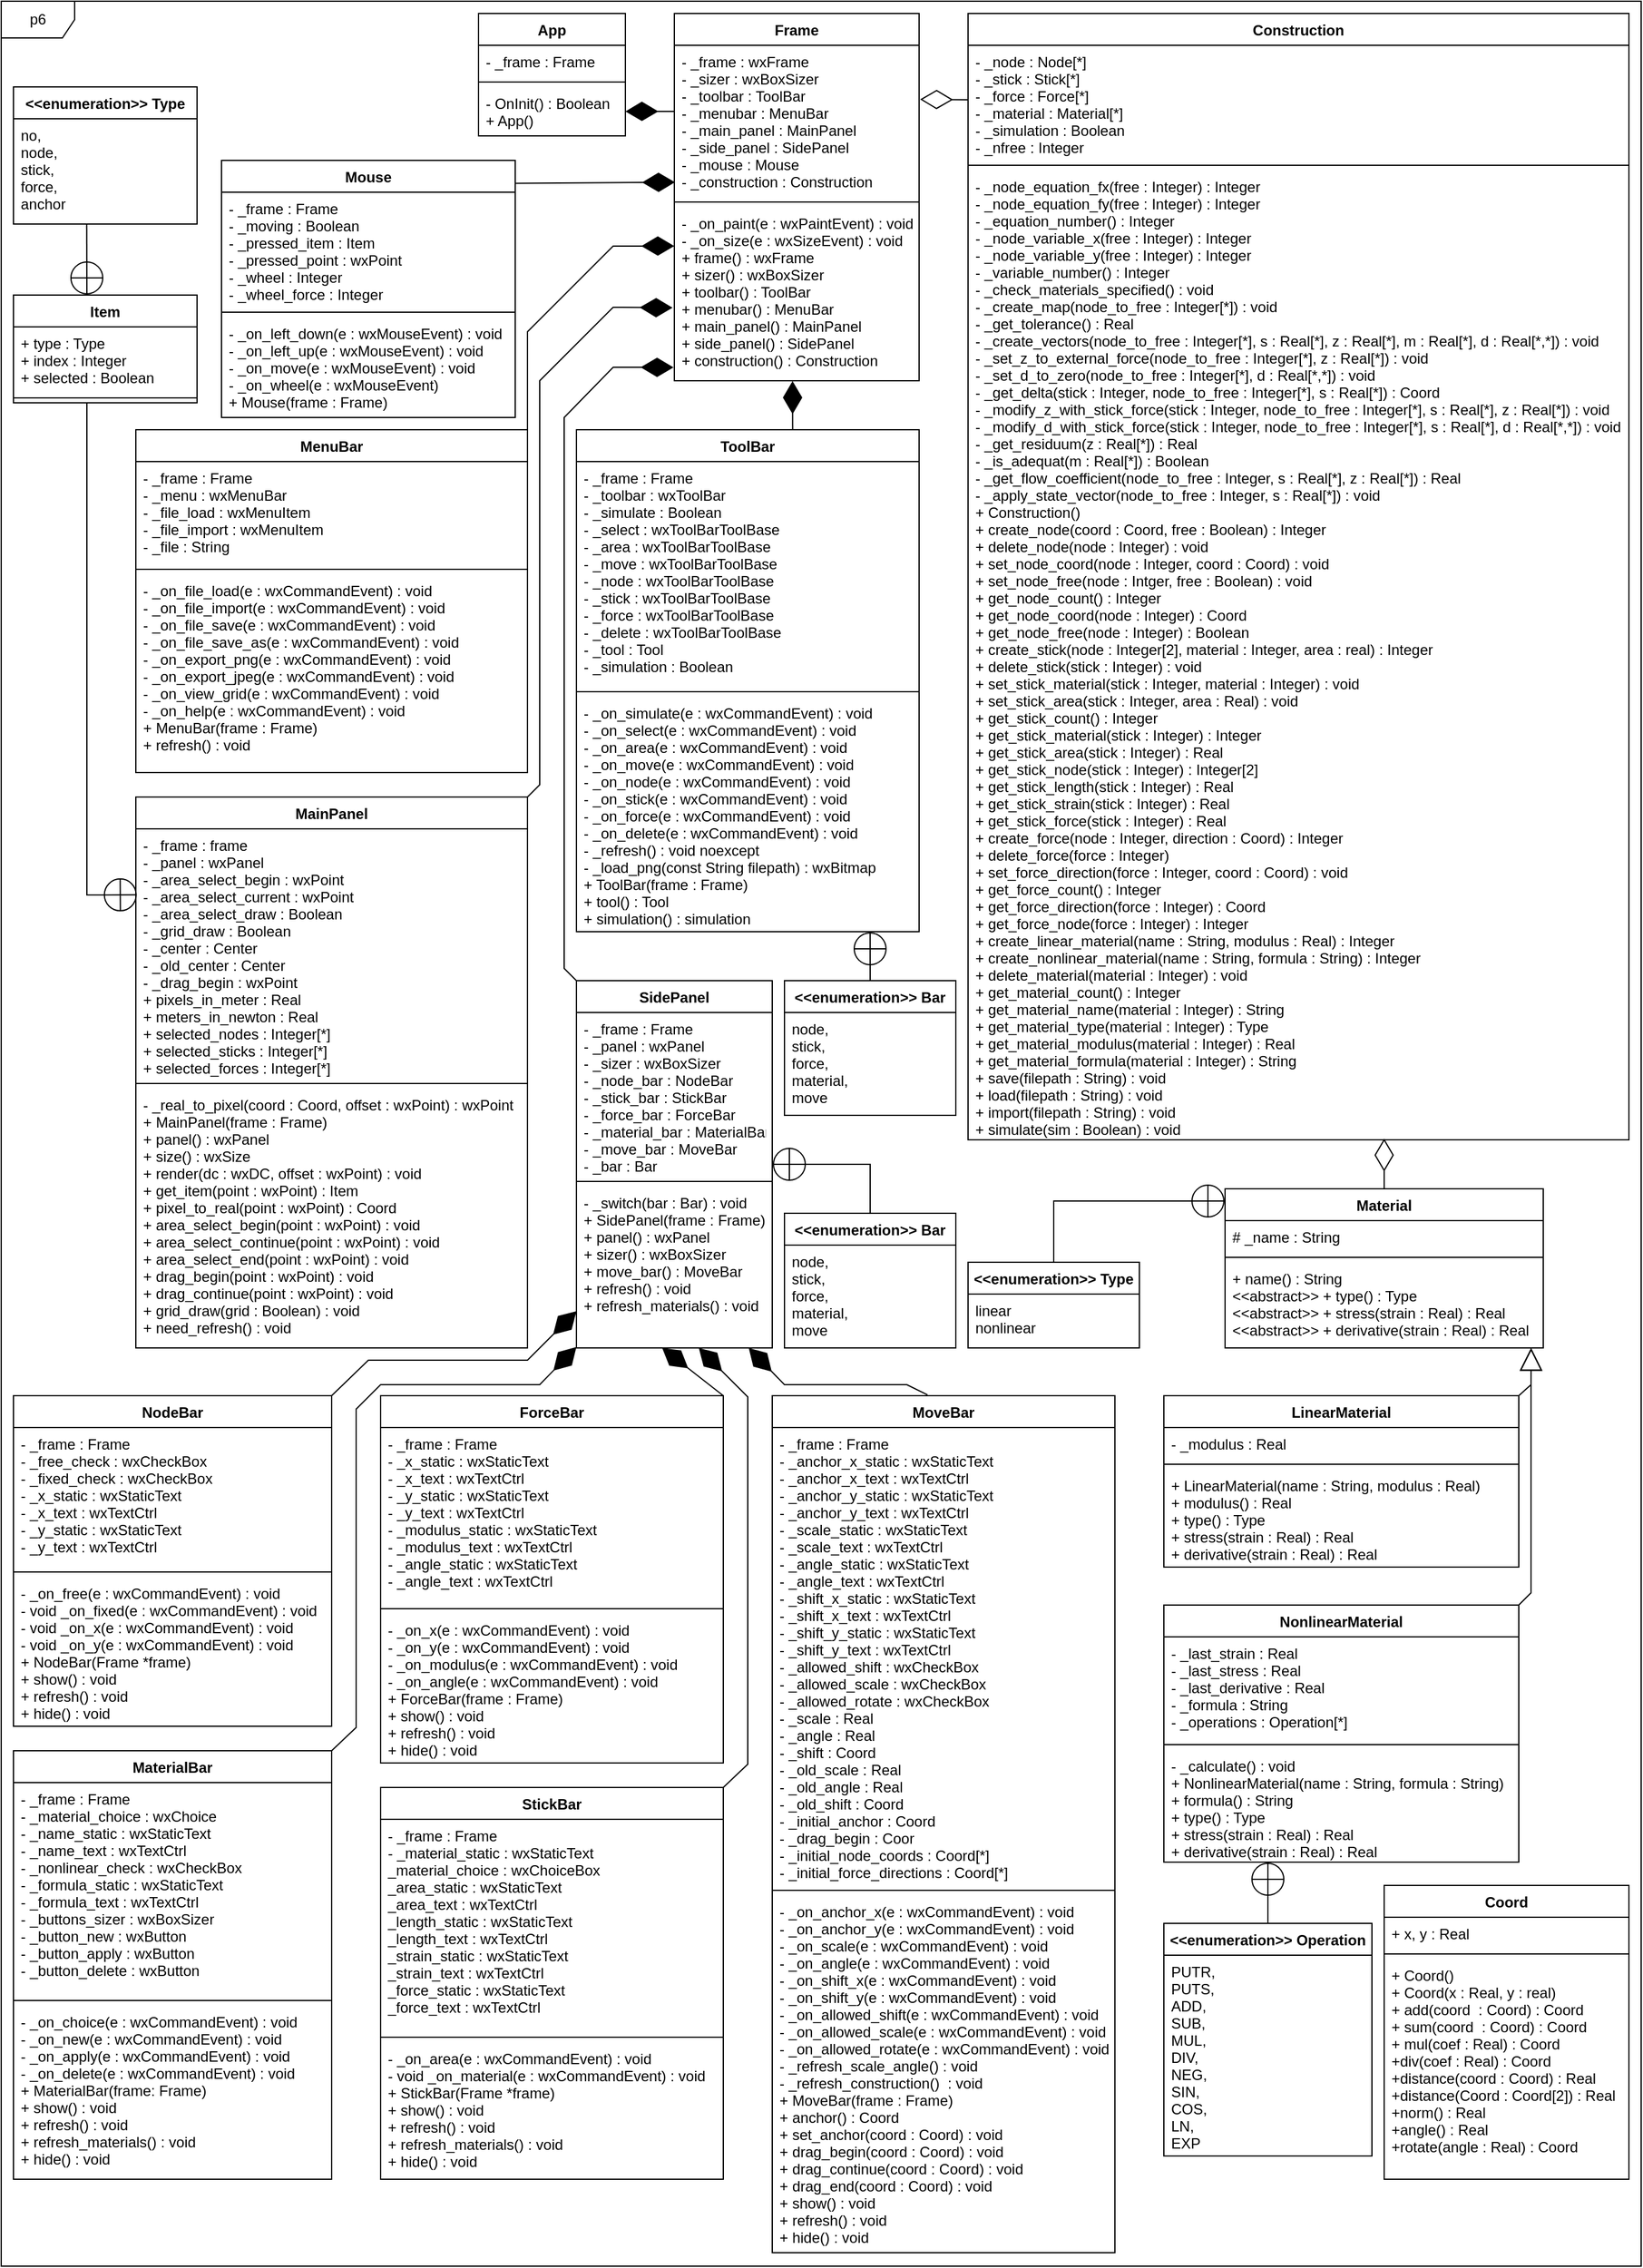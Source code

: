 <mxfile type="device" version="13.9.9"><diagram name="Page-1" id="kkQbPyVSng1jaqv2rmDC"><mxGraphModel grid="1" dx="1692" dy="527" gridSize="10" guides="1" tooltips="1" connect="1" arrows="1" fold="1" page="1" pageScale="1" pageWidth="827" pageHeight="1169" math="0" shadow="0"><root><mxCell id="0" /><mxCell id="1" parent="0" /><mxCell value="p6" id="5sgW-ync18dTySufQo0K-117" parent="1" vertex="1" style="shape=umlFrame;whiteSpace=wrap;html=1;"><mxGeometry x="-350" as="geometry" height="1850" width="1340" y="30" /></mxCell><mxCell value="Construction" id="5sgW-ync18dTySufQo0K-1" parent="1" vertex="1" style="swimlane;fontStyle=1;align=center;verticalAlign=top;childLayout=stackLayout;horizontal=1;startSize=26;horizontalStack=0;resizeParent=1;resizeParentMax=0;resizeLast=0;collapsible=1;marginBottom=0;"><mxGeometry x="440" as="geometry" height="920" width="540" y="40" /></mxCell><mxCell value="- _node : Node[*]&#xa;- _stick : Stick[*]&#xa;- _force : Force[*]&#xa;- _material : Material[*]&#xa;- _simulation : Boolean&#xa;- _nfree : Integer" id="5sgW-ync18dTySufQo0K-2" parent="5sgW-ync18dTySufQo0K-1" vertex="1" style="text;strokeColor=none;fillColor=none;align=left;verticalAlign=top;spacingLeft=4;spacingRight=4;overflow=hidden;rotatable=0;points=[[0,0.5],[1,0.5]];portConstraint=eastwest;"><mxGeometry as="geometry" height="94" width="540" y="26" /></mxCell><mxCell value="" id="5sgW-ync18dTySufQo0K-3" parent="5sgW-ync18dTySufQo0K-1" vertex="1" style="line;strokeWidth=1;fillColor=none;align=left;verticalAlign=middle;spacingTop=-1;spacingLeft=3;spacingRight=3;rotatable=0;labelPosition=right;points=[];portConstraint=eastwest;"><mxGeometry as="geometry" height="8" width="540" y="120" /></mxCell><mxCell value="- _node_equation_fx(free : Integer) : Integer&#xa;- _node_equation_fy(free : Integer) : Integer&#xa;- _equation_number() : Integer&#xa;- _node_variable_x(free : Integer) : Integer&#xa;- _node_variable_y(free : Integer) : Integer&#xa;- _variable_number() : Integer&#xa;- _check_materials_specified() : void&#xa;- _create_map(node_to_free : Integer[*]) : void&#xa;- _get_tolerance() : Real&#xa;- _create_vectors(node_to_free : Integer[*], s : Real[*], z : Real[*], m : Real[*], d : Real[*,*]) : void&#xa;- _set_z_to_external_force(node_to_free : Integer[*], z : Real[*]) : void&#xa;- _set_d_to_zero(node_to_free : Integer[*], d : Real[*,*]) : void&#xa;- _get_delta(stick : Integer, node_to_free : Integer[*], s : Real[*]) : Coord&#xa;- _modify_z_with_stick_force(stick : Integer, node_to_free : Integer[*], s : Real[*], z : Real[*]) : void&#xa;- _modify_d_with_stick_force(stick : Integer, node_to_free : Integer[*], s : Real[*], d : Real[*,*]) : void&#xa;- _get_residuum(z : Real[*]) : Real&#xa;- _is_adequat(m : Real[*]) : Boolean&#xa;- _get_flow_coefficient(node_to_free : Integer, s : Real[*], z : Real[*]) : Real&#xa;- _apply_state_vector(node_to_free : Integer, s : Real[*]) : void&#xa;+ Construction()&#xa;+ create_node(coord : Coord, free : Boolean) : Integer&#xa;+ delete_node(node : Integer) : void&#xa;+ set_node_coord(node : Integer, coord : Coord) : void&#xa;+ set_node_free(node : Intger, free : Boolean) : void&#xa;+ get_node_count() : Integer&#xa;+ get_node_coord(node : Integer) : Coord&#xa;+ get_node_free(node : Integer) : Boolean&#xa;+ create_stick(node : Integer[2], material : Integer, area : real) : Integer&#xa;+ delete_stick(stick : Integer) : void&#xa;+ set_stick_material(stick : Integer, material : Integer) : void&#xa;+ set_stick_area(stick : Integer, area : Real) : void&#xa;+ get_stick_count() : Integer&#xa;+ get_stick_material(stick : Integer) : Integer&#xa;+ get_stick_area(stick : Integer) : Real&#xa;+ get_stick_node(stick : Integer) : Integer[2]&#xa;+ get_stick_length(stick : Integer) : Real&#xa;+ get_stick_strain(stick : Integer) : Real&#xa;+ get_stick_force(stick : Integer) : Real&#xa;+ create_force(node : Integer, direction : Coord) : Integer&#xa;+ delete_force(force : Integer)&#xa;+ set_force_direction(force : Integer, coord : Coord) : void&#xa;+ get_force_count() : Integer&#xa;+ get_force_direction(force : Integer) : Coord&#xa;+ get_force_node(force : Integer) : Integer&#xa;+ create_linear_material(name : String, modulus : Real) : Integer&#xa;+ create_nonlinear_material(name : String, formula : String) : Integer&#xa;+ delete_material(material : Integer) : void&#xa;+ get_material_count() : Integer&#xa;+ get_material_name(material : Integer) : String&#xa;+ get_material_type(material : Integer) : Type&#xa;+ get_material_modulus(material : Integer) : Real&#xa;+ get_material_formula(material : Integer) : String&#xa;+ save(filepath : String) : void&#xa;+ load(filepath : String) : void&#xa;+ import(filepath : String) : void&#xa;+ simulate(sim : Boolean) : void" id="5sgW-ync18dTySufQo0K-4" parent="5sgW-ync18dTySufQo0K-1" vertex="1" style="text;strokeColor=none;fillColor=none;align=left;verticalAlign=top;spacingLeft=4;spacingRight=4;overflow=hidden;rotatable=0;points=[[0,0.5],[1,0.5]];portConstraint=eastwest;"><mxGeometry as="geometry" height="792" width="540" y="128" /></mxCell><mxCell value="Coord" id="5sgW-ync18dTySufQo0K-5" parent="1" vertex="1" style="swimlane;fontStyle=1;align=center;verticalAlign=top;childLayout=stackLayout;horizontal=1;startSize=26;horizontalStack=0;resizeParent=1;resizeParentMax=0;resizeLast=0;collapsible=1;marginBottom=0;"><mxGeometry x="780" as="geometry" height="240" width="200" y="1569" /></mxCell><mxCell value="+ x, y : Real" id="5sgW-ync18dTySufQo0K-6" parent="5sgW-ync18dTySufQo0K-5" vertex="1" style="text;strokeColor=none;fillColor=none;align=left;verticalAlign=top;spacingLeft=4;spacingRight=4;overflow=hidden;rotatable=0;points=[[0,0.5],[1,0.5]];portConstraint=eastwest;"><mxGeometry as="geometry" height="26" width="200" y="26" /></mxCell><mxCell value="" id="5sgW-ync18dTySufQo0K-7" parent="5sgW-ync18dTySufQo0K-5" vertex="1" style="line;strokeWidth=1;fillColor=none;align=left;verticalAlign=middle;spacingTop=-1;spacingLeft=3;spacingRight=3;rotatable=0;labelPosition=right;points=[];portConstraint=eastwest;"><mxGeometry as="geometry" height="8" width="200" y="52" /></mxCell><mxCell value="+ Coord()&#xa;+ Coord(x : Real, y : real)&#xa;+ add(coord  : Coord) : Coord&#xa;+ sum(coord  : Coord) : Coord&#xa;+ mul(coef : Real) : Coord&#xa;+div(coef : Real) : Coord&#xa;+distance(coord : Coord) : Real&#xa;+distance(Coord : Coord[2]) : Real&#xa;+norm() : Real&#xa;+angle() : Real&#xa;+rotate(angle : Real) : Coord" id="5sgW-ync18dTySufQo0K-8" parent="5sgW-ync18dTySufQo0K-5" vertex="1" style="text;strokeColor=none;fillColor=none;align=left;verticalAlign=top;spacingLeft=4;spacingRight=4;overflow=hidden;rotatable=0;points=[[0,0.5],[1,0.5]];portConstraint=eastwest;"><mxGeometry as="geometry" height="180" width="200" y="60" /></mxCell><mxCell value="App" id="5sgW-ync18dTySufQo0K-9" parent="1" vertex="1" style="swimlane;fontStyle=1;align=center;verticalAlign=top;childLayout=stackLayout;horizontal=1;startSize=26;horizontalStack=0;resizeParent=1;resizeParentMax=0;resizeLast=0;collapsible=1;marginBottom=0;"><mxGeometry x="40" as="geometry" height="100" width="120" y="40" /></mxCell><mxCell value="- _frame : Frame" id="5sgW-ync18dTySufQo0K-10" parent="5sgW-ync18dTySufQo0K-9" vertex="1" style="text;strokeColor=none;fillColor=none;align=left;verticalAlign=top;spacingLeft=4;spacingRight=4;overflow=hidden;rotatable=0;points=[[0,0.5],[1,0.5]];portConstraint=eastwest;"><mxGeometry as="geometry" height="26" width="120" y="26" /></mxCell><mxCell value="" id="5sgW-ync18dTySufQo0K-11" parent="5sgW-ync18dTySufQo0K-9" vertex="1" style="line;strokeWidth=1;fillColor=none;align=left;verticalAlign=middle;spacingTop=-1;spacingLeft=3;spacingRight=3;rotatable=0;labelPosition=right;points=[];portConstraint=eastwest;"><mxGeometry as="geometry" height="8" width="120" y="52" /></mxCell><mxCell value="- OnInit() : Boolean&#xa;+ App()" id="5sgW-ync18dTySufQo0K-12" parent="5sgW-ync18dTySufQo0K-9" vertex="1" style="text;strokeColor=none;fillColor=none;align=left;verticalAlign=top;spacingLeft=4;spacingRight=4;overflow=hidden;rotatable=0;points=[[0,0.5],[1,0.5]];portConstraint=eastwest;"><mxGeometry as="geometry" height="40" width="120" y="60" /></mxCell><mxCell value="ForceBar" id="5sgW-ync18dTySufQo0K-13" parent="1" vertex="1" style="swimlane;fontStyle=1;align=center;verticalAlign=top;childLayout=stackLayout;horizontal=1;startSize=26;horizontalStack=0;resizeParent=1;resizeParentMax=0;resizeLast=0;collapsible=1;marginBottom=0;"><mxGeometry x="-40" as="geometry" height="300" width="280" y="1169" /></mxCell><mxCell value="- _frame : Frame&#xa;- _x_static : wxStaticText&#xa;- _x_text : wxTextCtrl&#xa;- _y_static : wxStaticText&#xa;- _y_text : wxTextCtrl&#xa;- _modulus_static : wxStaticText&#xa;- _modulus_text : wxTextCtrl&#xa;- _angle_static : wxStaticText&#xa;- _angle_text : wxTextCtrl&#xa;" id="5sgW-ync18dTySufQo0K-14" parent="5sgW-ync18dTySufQo0K-13" vertex="1" style="text;strokeColor=none;fillColor=none;align=left;verticalAlign=top;spacingLeft=4;spacingRight=4;overflow=hidden;rotatable=0;points=[[0,0.5],[1,0.5]];portConstraint=eastwest;"><mxGeometry as="geometry" height="144" width="280" y="26" /></mxCell><mxCell value="" id="5sgW-ync18dTySufQo0K-15" parent="5sgW-ync18dTySufQo0K-13" vertex="1" style="line;strokeWidth=1;fillColor=none;align=left;verticalAlign=middle;spacingTop=-1;spacingLeft=3;spacingRight=3;rotatable=0;labelPosition=right;points=[];portConstraint=eastwest;"><mxGeometry as="geometry" height="8" width="280" y="170" /></mxCell><mxCell value="- _on_x(e : wxCommandEvent) : void&#xa;- _on_y(e : wxCommandEvent) : void&#xa;- _on_modulus(e : wxCommandEvent) : void&#xa;- _on_angle(e : wxCommandEvent) : void&#xa;+ ForceBar(frame : Frame)&#xa;+ show() : void&#xa;+ refresh() : void&#xa;+ hide() : void" id="5sgW-ync18dTySufQo0K-16" parent="5sgW-ync18dTySufQo0K-13" vertex="1" style="text;strokeColor=none;fillColor=none;align=left;verticalAlign=top;spacingLeft=4;spacingRight=4;overflow=hidden;rotatable=0;points=[[0,0.5],[1,0.5]];portConstraint=eastwest;"><mxGeometry as="geometry" height="122" width="280" y="178" /></mxCell><mxCell value="Frame" id="5sgW-ync18dTySufQo0K-17" parent="1" vertex="1" style="swimlane;fontStyle=1;align=center;verticalAlign=top;childLayout=stackLayout;horizontal=1;startSize=26;horizontalStack=0;resizeParent=1;resizeParentMax=0;resizeLast=0;collapsible=1;marginBottom=0;"><mxGeometry x="200" as="geometry" height="300" width="200" y="40" /></mxCell><mxCell value="- _frame : wxFrame&#xa;- _sizer : wxBoxSizer&#xa;- _toolbar : ToolBar&#xa;- _menubar : MenuBar&#xa;- _main_panel : MainPanel&#xa;- _side_panel : SidePanel&#xa;- _mouse : Mouse&#xa;- _construction : Construction" id="5sgW-ync18dTySufQo0K-18" parent="5sgW-ync18dTySufQo0K-17" vertex="1" style="text;strokeColor=none;fillColor=none;align=left;verticalAlign=top;spacingLeft=4;spacingRight=4;overflow=hidden;rotatable=0;points=[[0,0.5],[1,0.5]];portConstraint=eastwest;"><mxGeometry as="geometry" height="124" width="200" y="26" /></mxCell><mxCell value="" id="5sgW-ync18dTySufQo0K-19" parent="5sgW-ync18dTySufQo0K-17" vertex="1" style="line;strokeWidth=1;fillColor=none;align=left;verticalAlign=middle;spacingTop=-1;spacingLeft=3;spacingRight=3;rotatable=0;labelPosition=right;points=[];portConstraint=eastwest;"><mxGeometry as="geometry" height="8" width="200" y="150" /></mxCell><mxCell value="- _on_paint(e : wxPaintEvent) : void&#xa;- _on_size(e : wxSizeEvent) : void&#xa;+ frame() : wxFrame&#xa;+ sizer() : wxBoxSizer&#xa;+ toolbar() : ToolBar&#xa;+ menubar() : MenuBar&#xa;+ main_panel() : MainPanel&#xa;+ side_panel() : SidePanel&#xa;+ construction() : Construction" id="5sgW-ync18dTySufQo0K-20" parent="5sgW-ync18dTySufQo0K-17" vertex="1" style="text;strokeColor=none;fillColor=none;align=left;verticalAlign=top;spacingLeft=4;spacingRight=4;overflow=hidden;rotatable=0;points=[[0,0.5],[1,0.5]];portConstraint=eastwest;"><mxGeometry as="geometry" height="142" width="200" y="158" /></mxCell><mxCell value="LinearMaterial" id="5sgW-ync18dTySufQo0K-21" parent="1" vertex="1" style="swimlane;fontStyle=1;align=center;verticalAlign=top;childLayout=stackLayout;horizontal=1;startSize=26;horizontalStack=0;resizeParent=1;resizeParentMax=0;resizeLast=0;collapsible=1;marginBottom=0;"><mxGeometry x="600" as="geometry" height="140" width="290" y="1169" /></mxCell><mxCell value="- _modulus : Real" id="5sgW-ync18dTySufQo0K-22" parent="5sgW-ync18dTySufQo0K-21" vertex="1" style="text;strokeColor=none;fillColor=none;align=left;verticalAlign=top;spacingLeft=4;spacingRight=4;overflow=hidden;rotatable=0;points=[[0,0.5],[1,0.5]];portConstraint=eastwest;"><mxGeometry as="geometry" height="26" width="290" y="26" /></mxCell><mxCell value="" id="5sgW-ync18dTySufQo0K-23" parent="5sgW-ync18dTySufQo0K-21" vertex="1" style="line;strokeWidth=1;fillColor=none;align=left;verticalAlign=middle;spacingTop=-1;spacingLeft=3;spacingRight=3;rotatable=0;labelPosition=right;points=[];portConstraint=eastwest;"><mxGeometry as="geometry" height="8" width="290" y="52" /></mxCell><mxCell value="+ LinearMaterial(name : String, modulus : Real)&#xa;+ modulus() : Real&#xa;+ type() : Type&#xa;+ stress(strain : Real) : Real&#xa;+ derivative(strain : Real) : Real" id="5sgW-ync18dTySufQo0K-24" parent="5sgW-ync18dTySufQo0K-21" vertex="1" style="text;strokeColor=none;fillColor=none;align=left;verticalAlign=top;spacingLeft=4;spacingRight=4;overflow=hidden;rotatable=0;points=[[0,0.5],[1,0.5]];portConstraint=eastwest;"><mxGeometry as="geometry" height="80" width="290" y="60" /></mxCell><mxCell value="MainPanel" id="5sgW-ync18dTySufQo0K-25" parent="1" vertex="1" style="swimlane;fontStyle=1;align=center;verticalAlign=top;childLayout=stackLayout;horizontal=1;startSize=26;horizontalStack=0;resizeParent=1;resizeParentMax=0;resizeLast=0;collapsible=1;marginBottom=0;"><mxGeometry x="-240" as="geometry" height="450" width="320" y="680" /></mxCell><mxCell value="- _frame : frame&#xa;- _panel : wxPanel&#xa;- _area_select_begin : wxPoint&#xa;- _area_select_current : wxPoint&#xa;- _area_select_draw : Boolean&#xa;- _grid_draw : Boolean&#xa;- _center : Center&#xa;- _old_center : Center&#xa;- _drag_begin : wxPoint&#xa;+ pixels_in_meter : Real&#xa;+ meters_in_newton : Real&#xa;+ selected_nodes : Integer[*]&#xa;+ selected_sticks : Integer[*]&#xa;+ selected_forces : Integer[*]" id="5sgW-ync18dTySufQo0K-26" parent="5sgW-ync18dTySufQo0K-25" vertex="1" style="text;strokeColor=none;fillColor=none;align=left;verticalAlign=top;spacingLeft=4;spacingRight=4;overflow=hidden;rotatable=0;points=[[0,0.5],[1,0.5]];portConstraint=eastwest;"><mxGeometry as="geometry" height="204" width="320" y="26" /></mxCell><mxCell value="" id="5sgW-ync18dTySufQo0K-27" parent="5sgW-ync18dTySufQo0K-25" vertex="1" style="line;strokeWidth=1;fillColor=none;align=left;verticalAlign=middle;spacingTop=-1;spacingLeft=3;spacingRight=3;rotatable=0;labelPosition=right;points=[];portConstraint=eastwest;"><mxGeometry as="geometry" height="8" width="320" y="230" /></mxCell><mxCell value="- _real_to_pixel(coord : Coord, offset : wxPoint) : wxPoint&#xa;+ MainPanel(frame : Frame)&#xa;+ panel() : wxPanel&#xa;+ size() : wxSize&#xa;+ render(dc : wxDC, offset : wxPoint) : void&#xa;+ get_item(point : wxPoint) : Item&#xa;+ pixel_to_real(point : wxPoint) : Coord&#xa;+ area_select_begin(point : wxPoint) : void&#xa;+ area_select_continue(point : wxPoint) : void&#xa;+ area_select_end(point : wxPoint) : void&#xa;+ drag_begin(point : wxPoint) : void&#xa;+ drag_continue(point : wxPoint) : void&#xa;+ grid_draw(grid : Boolean) : void&#xa;+ need_refresh() : void&#xa;" id="5sgW-ync18dTySufQo0K-28" parent="5sgW-ync18dTySufQo0K-25" vertex="1" style="text;strokeColor=none;fillColor=none;align=left;verticalAlign=top;spacingLeft=4;spacingRight=4;overflow=hidden;rotatable=0;points=[[0,0.5],[1,0.5]];portConstraint=eastwest;"><mxGeometry as="geometry" height="212" width="320" y="238" /></mxCell><mxCell value="Material" id="5sgW-ync18dTySufQo0K-29" parent="1" vertex="1" style="swimlane;fontStyle=1;align=center;verticalAlign=top;childLayout=stackLayout;horizontal=1;startSize=26;horizontalStack=0;resizeParent=1;resizeParentMax=0;resizeLast=0;collapsible=1;marginBottom=0;"><mxGeometry x="650" as="geometry" height="130" width="260" y="1000"><mxRectangle x="590" as="alternateBounds" height="26" width="80" y="1000" /></mxGeometry></mxCell><mxCell value="# _name : String" id="5sgW-ync18dTySufQo0K-30" parent="5sgW-ync18dTySufQo0K-29" vertex="1" style="text;strokeColor=none;fillColor=none;align=left;verticalAlign=top;spacingLeft=4;spacingRight=4;overflow=hidden;rotatable=0;points=[[0,0.5],[1,0.5]];portConstraint=eastwest;"><mxGeometry as="geometry" height="26" width="260" y="26" /></mxCell><mxCell value="" id="5sgW-ync18dTySufQo0K-31" parent="5sgW-ync18dTySufQo0K-29" vertex="1" style="line;strokeWidth=1;fillColor=none;align=left;verticalAlign=middle;spacingTop=-1;spacingLeft=3;spacingRight=3;rotatable=0;labelPosition=right;points=[];portConstraint=eastwest;"><mxGeometry as="geometry" height="8" width="260" y="52" /></mxCell><mxCell value="+ name() : String&#xa;&lt;&lt;abstract&gt;&gt; + type() : Type&#xa;&lt;&lt;abstract&gt;&gt; + stress(strain : Real) : Real&#xa;&lt;&lt;abstract&gt;&gt; + derivative(strain : Real) : Real" id="5sgW-ync18dTySufQo0K-32" parent="5sgW-ync18dTySufQo0K-29" vertex="1" style="text;strokeColor=none;fillColor=none;align=left;verticalAlign=top;spacingLeft=4;spacingRight=4;overflow=hidden;rotatable=0;points=[[0,0.5],[1,0.5]];portConstraint=eastwest;"><mxGeometry as="geometry" height="70" width="260" y="60" /></mxCell><mxCell value="MaterialBar" id="5sgW-ync18dTySufQo0K-33" parent="1" vertex="1" style="swimlane;fontStyle=1;align=center;verticalAlign=top;childLayout=stackLayout;horizontal=1;startSize=26;horizontalStack=0;resizeParent=1;resizeParentMax=0;resizeLast=0;collapsible=1;marginBottom=0;"><mxGeometry x="-340" as="geometry" height="350" width="260" y="1459" /></mxCell><mxCell value="- _frame : Frame&#xa;- _material_choice : wxChoice&#xa;- _name_static : wxStaticText&#xa;- _name_text : wxTextCtrl&#xa;- _nonlinear_check : wxCheckBox&#xa;- _formula_static : wxStaticText&#xa;- _formula_text : wxTextCtrl&#xa;- _buttons_sizer : wxBoxSizer&#xa;- _button_new : wxButton&#xa;- _button_apply : wxButton&#xa;- _button_delete : wxButton" id="5sgW-ync18dTySufQo0K-34" parent="5sgW-ync18dTySufQo0K-33" vertex="1" style="text;strokeColor=none;fillColor=none;align=left;verticalAlign=top;spacingLeft=4;spacingRight=4;overflow=hidden;rotatable=0;points=[[0,0.5],[1,0.5]];portConstraint=eastwest;"><mxGeometry as="geometry" height="174" width="260" y="26" /></mxCell><mxCell value="" id="5sgW-ync18dTySufQo0K-35" parent="5sgW-ync18dTySufQo0K-33" vertex="1" style="line;strokeWidth=1;fillColor=none;align=left;verticalAlign=middle;spacingTop=-1;spacingLeft=3;spacingRight=3;rotatable=0;labelPosition=right;points=[];portConstraint=eastwest;"><mxGeometry as="geometry" height="8" width="260" y="200" /></mxCell><mxCell value="- _on_choice(e : wxCommandEvent) : void&#xa;- _on_new(e : wxCommandEvent) : void&#xa;- _on_apply(e : wxCommandEvent) : void&#xa;- _on_delete(e : wxCommandEvent) : void&#xa;+ MaterialBar(frame: Frame)&#xa;+ show() : void&#xa;+ refresh() : void&#xa;+ refresh_materials() : void&#xa;+ hide() : void" id="5sgW-ync18dTySufQo0K-36" parent="5sgW-ync18dTySufQo0K-33" vertex="1" style="text;strokeColor=none;fillColor=none;align=left;verticalAlign=top;spacingLeft=4;spacingRight=4;overflow=hidden;rotatable=0;points=[[0,0.5],[1,0.5]];portConstraint=eastwest;"><mxGeometry as="geometry" height="142" width="260" y="208" /></mxCell><mxCell value="MenuBar" id="5sgW-ync18dTySufQo0K-37" parent="1" vertex="1" style="swimlane;fontStyle=1;align=center;verticalAlign=top;childLayout=stackLayout;horizontal=1;startSize=26;horizontalStack=0;resizeParent=1;resizeParentMax=0;resizeLast=0;collapsible=1;marginBottom=0;"><mxGeometry x="-240" as="geometry" height="280" width="320" y="380" /></mxCell><mxCell value="- _frame : Frame&#xa;- _menu : wxMenuBar&#xa;- _file_load : wxMenuItem&#xa;- _file_import : wxMenuItem&#xa;- _file : String  " id="5sgW-ync18dTySufQo0K-38" parent="5sgW-ync18dTySufQo0K-37" vertex="1" style="text;strokeColor=none;fillColor=none;align=left;verticalAlign=top;spacingLeft=4;spacingRight=4;overflow=hidden;rotatable=0;points=[[0,0.5],[1,0.5]];portConstraint=eastwest;"><mxGeometry as="geometry" height="84" width="320" y="26" /></mxCell><mxCell value="" id="5sgW-ync18dTySufQo0K-39" parent="5sgW-ync18dTySufQo0K-37" vertex="1" style="line;strokeWidth=1;fillColor=none;align=left;verticalAlign=middle;spacingTop=-1;spacingLeft=3;spacingRight=3;rotatable=0;labelPosition=right;points=[];portConstraint=eastwest;"><mxGeometry as="geometry" height="8" width="320" y="110" /></mxCell><mxCell value="- _on_file_load(e : wxCommandEvent) : void&#xa;- _on_file_import(e : wxCommandEvent) : void&#xa;- _on_file_save(e : wxCommandEvent) : void&#xa;- _on_file_save_as(e : wxCommandEvent) : void&#xa;- _on_export_png(e : wxCommandEvent) : void&#xa;- _on_export_jpeg(e : wxCommandEvent) : void&#xa;- _on_view_grid(e : wxCommandEvent) : void&#xa;- _on_help(e : wxCommandEvent) : void&#xa;+ MenuBar(frame : Frame)&#xa;+ refresh() : void" id="5sgW-ync18dTySufQo0K-40" parent="5sgW-ync18dTySufQo0K-37" vertex="1" style="text;strokeColor=none;fillColor=none;align=left;verticalAlign=top;spacingLeft=4;spacingRight=4;overflow=hidden;rotatable=0;points=[[0,0.5],[1,0.5]];portConstraint=eastwest;"><mxGeometry as="geometry" height="162" width="320" y="118" /></mxCell><mxCell value="Mouse" id="5sgW-ync18dTySufQo0K-41" parent="1" vertex="1" style="swimlane;fontStyle=1;align=center;verticalAlign=top;childLayout=stackLayout;horizontal=1;startSize=26;horizontalStack=0;resizeParent=1;resizeParentMax=0;resizeLast=0;collapsible=1;marginBottom=0;"><mxGeometry x="-170" as="geometry" height="210" width="240" y="160" /></mxCell><mxCell value="- _frame : Frame&#xa;- _moving : Boolean&#xa;- _pressed_item : Item&#xa;- _pressed_point : wxPoint&#xa;- _wheel : Integer&#xa;- _wheel_force : Integer" id="5sgW-ync18dTySufQo0K-42" parent="5sgW-ync18dTySufQo0K-41" vertex="1" style="text;strokeColor=none;fillColor=none;align=left;verticalAlign=top;spacingLeft=4;spacingRight=4;overflow=hidden;rotatable=0;points=[[0,0.5],[1,0.5]];portConstraint=eastwest;"><mxGeometry as="geometry" height="94" width="240" y="26" /></mxCell><mxCell value="" id="5sgW-ync18dTySufQo0K-43" parent="5sgW-ync18dTySufQo0K-41" vertex="1" style="line;strokeWidth=1;fillColor=none;align=left;verticalAlign=middle;spacingTop=-1;spacingLeft=3;spacingRight=3;rotatable=0;labelPosition=right;points=[];portConstraint=eastwest;"><mxGeometry as="geometry" height="8" width="240" y="120" /></mxCell><mxCell value="- _on_left_down(e : wxMouseEvent) : void&#xa;- _on_left_up(e : wxMouseEvent) : void&#xa;- _on_move(e : wxMouseEvent) : void&#xa;- _on_wheel(e : wxMouseEvent)&#xa;+ Mouse(frame : Frame)" id="5sgW-ync18dTySufQo0K-44" parent="5sgW-ync18dTySufQo0K-41" vertex="1" style="text;strokeColor=none;fillColor=none;align=left;verticalAlign=top;spacingLeft=4;spacingRight=4;overflow=hidden;rotatable=0;points=[[0,0.5],[1,0.5]];portConstraint=eastwest;"><mxGeometry as="geometry" height="82" width="240" y="128" /></mxCell><mxCell value="MoveBar" id="5sgW-ync18dTySufQo0K-45" parent="1" vertex="1" style="swimlane;fontStyle=1;align=center;verticalAlign=top;childLayout=stackLayout;horizontal=1;startSize=26;horizontalStack=0;resizeParent=1;resizeParentMax=0;resizeLast=0;collapsible=1;marginBottom=0;"><mxGeometry x="280" as="geometry" height="700" width="280" y="1169" /></mxCell><mxCell value="- _frame : Frame&#xa;- _anchor_x_static : wxStaticText&#xa;- _anchor_x_text : wxTextCtrl&#xa;- _anchor_y_static : wxStaticText&#xa;- _anchor_y_text : wxTextCtrl&#xa;- _scale_static : wxStaticText&#xa;- _scale_text : wxTextCtrl&#xa;- _angle_static : wxStaticText&#xa;- _angle_text : wxTextCtrl&#xa;- _shift_x_static : wxStaticText&#xa;- _shift_x_text : wxTextCtrl&#xa;- _shift_y_static : wxStaticText&#xa;- _shift_y_text : wxTextCtrl&#xa;- _allowed_shift : wxCheckBox&#xa;- _allowed_scale : wxCheckBox&#xa;- _allowed_rotate : wxCheckBox&#xa;- _scale : Real&#xa;- _angle : Real&#xa;- _shift : Coord&#xa;- _old_scale : Real&#xa;- _old_angle : Real&#xa;- _old_shift : Coord&#xa;- _initial_anchor : Coord&#xa;- _drag_begin : Coor&#xa;- _initial_node_coords : Coord[*]&#xa;- _initial_force_directions : Coord[*]" id="5sgW-ync18dTySufQo0K-46" parent="5sgW-ync18dTySufQo0K-45" vertex="1" style="text;strokeColor=none;fillColor=none;align=left;verticalAlign=top;spacingLeft=4;spacingRight=4;overflow=hidden;rotatable=0;points=[[0,0.5],[1,0.5]];portConstraint=eastwest;"><mxGeometry as="geometry" height="374" width="280" y="26" /></mxCell><mxCell value="" id="5sgW-ync18dTySufQo0K-47" parent="5sgW-ync18dTySufQo0K-45" vertex="1" style="line;strokeWidth=1;fillColor=none;align=left;verticalAlign=middle;spacingTop=-1;spacingLeft=3;spacingRight=3;rotatable=0;labelPosition=right;points=[];portConstraint=eastwest;"><mxGeometry as="geometry" height="8" width="280" y="400" /></mxCell><mxCell value="- _on_anchor_x(e : wxCommandEvent) : void&#xa;- _on_anchor_y(e : wxCommandEvent) : void&#xa;- _on_scale(e : wxCommandEvent) : void&#xa;- _on_angle(e : wxCommandEvent) : void&#xa;- _on_shift_x(e : wxCommandEvent) : void&#xa;- _on_shift_y(e : wxCommandEvent) : void&#xa;- _on_allowed_shift(e : wxCommandEvent) : void&#xa;- _on_allowed_scale(e : wxCommandEvent) : void&#xa;- _on_allowed_rotate(e : wxCommandEvent) : void&#xa;- _refresh_scale_angle() : void&#xa;- _refresh_construction()  : void&#xa;+ MoveBar(frame : Frame)&#xa;+ anchor() : Coord&#xa;+ set_anchor(coord : Coord) : void&#xa;+ drag_begin(coord : Coord) : void&#xa;+ drag_continue(coord : Coord) : void&#xa;+ drag_end(coord : Coord) : void&#xa;+ show() : void&#xa;+ refresh() : void&#xa;+ hide() : void" id="5sgW-ync18dTySufQo0K-48" parent="5sgW-ync18dTySufQo0K-45" vertex="1" style="text;strokeColor=none;fillColor=none;align=left;verticalAlign=top;spacingLeft=4;spacingRight=4;overflow=hidden;rotatable=0;points=[[0,0.5],[1,0.5]];portConstraint=eastwest;"><mxGeometry as="geometry" height="292" width="280" y="408" /></mxCell><mxCell value="NodeBar" id="5sgW-ync18dTySufQo0K-49" parent="1" vertex="1" style="swimlane;fontStyle=1;align=center;verticalAlign=top;childLayout=stackLayout;horizontal=1;startSize=26;horizontalStack=0;resizeParent=1;resizeParentMax=0;resizeLast=0;collapsible=1;marginBottom=0;"><mxGeometry x="-340" as="geometry" height="270" width="260" y="1169" /></mxCell><mxCell value="- _frame : Frame&#xa;- _free_check : wxCheckBox&#xa;- _fixed_check : wxCheckBox&#xa;- _x_static : wxStaticText&#xa;- _x_text : wxTextCtrl&#xa;- _y_static : wxStaticText&#xa;- _y_text : wxTextCtrl" id="5sgW-ync18dTySufQo0K-50" parent="5sgW-ync18dTySufQo0K-49" vertex="1" style="text;strokeColor=none;fillColor=none;align=left;verticalAlign=top;spacingLeft=4;spacingRight=4;overflow=hidden;rotatable=0;points=[[0,0.5],[1,0.5]];portConstraint=eastwest;"><mxGeometry as="geometry" height="114" width="260" y="26" /></mxCell><mxCell value="" id="5sgW-ync18dTySufQo0K-51" parent="5sgW-ync18dTySufQo0K-49" vertex="1" style="line;strokeWidth=1;fillColor=none;align=left;verticalAlign=middle;spacingTop=-1;spacingLeft=3;spacingRight=3;rotatable=0;labelPosition=right;points=[];portConstraint=eastwest;"><mxGeometry as="geometry" height="8" width="260" y="140" /></mxCell><mxCell value="- _on_free(e : wxCommandEvent) : void&#xa;- void _on_fixed(e : wxCommandEvent) : void&#xa;- void _on_x(e : wxCommandEvent) : void&#xa;- void _on_y(e : wxCommandEvent) : void&#xa;+ NodeBar(Frame *frame)&#xa;+ show() : void&#xa;+ refresh() : void&#xa;+ hide() : void" id="5sgW-ync18dTySufQo0K-52" parent="5sgW-ync18dTySufQo0K-49" vertex="1" style="text;strokeColor=none;fillColor=none;align=left;verticalAlign=top;spacingLeft=4;spacingRight=4;overflow=hidden;rotatable=0;points=[[0,0.5],[1,0.5]];portConstraint=eastwest;"><mxGeometry as="geometry" height="122" width="260" y="148" /></mxCell><mxCell value="NonlinearMaterial" id="5sgW-ync18dTySufQo0K-53" parent="1" vertex="1" style="swimlane;fontStyle=1;align=center;verticalAlign=top;childLayout=stackLayout;horizontal=1;startSize=26;horizontalStack=0;resizeParent=1;resizeParentMax=0;resizeLast=0;collapsible=1;marginBottom=0;"><mxGeometry x="600" as="geometry" height="210" width="290" y="1340" /></mxCell><mxCell value="- _last_strain : Real&#xa;- _last_stress : Real&#xa;- _last_derivative : Real&#xa;- _formula : String&#xa;- _operations : Operation[*]" id="5sgW-ync18dTySufQo0K-54" parent="5sgW-ync18dTySufQo0K-53" vertex="1" style="text;strokeColor=none;fillColor=none;align=left;verticalAlign=top;spacingLeft=4;spacingRight=4;overflow=hidden;rotatable=0;points=[[0,0.5],[1,0.5]];portConstraint=eastwest;"><mxGeometry as="geometry" height="84" width="290" y="26" /></mxCell><mxCell value="" id="5sgW-ync18dTySufQo0K-55" parent="5sgW-ync18dTySufQo0K-53" vertex="1" style="line;strokeWidth=1;fillColor=none;align=left;verticalAlign=middle;spacingTop=-1;spacingLeft=3;spacingRight=3;rotatable=0;labelPosition=right;points=[];portConstraint=eastwest;"><mxGeometry as="geometry" height="8" width="290" y="110" /></mxCell><mxCell value="- _calculate() : void&#xa;+ NonlinearMaterial(name : String, formula : String)&#xa;+ formula() : String&#xa;+ type() : Type&#xa;+ stress(strain : Real) : Real&#xa;+ derivative(strain : Real) : Real" id="5sgW-ync18dTySufQo0K-56" parent="5sgW-ync18dTySufQo0K-53" vertex="1" style="text;strokeColor=none;fillColor=none;align=left;verticalAlign=top;spacingLeft=4;spacingRight=4;overflow=hidden;rotatable=0;points=[[0,0.5],[1,0.5]];portConstraint=eastwest;"><mxGeometry as="geometry" height="92" width="290" y="118" /></mxCell><mxCell value="SidePanel" id="5sgW-ync18dTySufQo0K-57" parent="1" vertex="1" style="swimlane;fontStyle=1;align=center;verticalAlign=top;childLayout=stackLayout;horizontal=1;startSize=26;horizontalStack=0;resizeParent=1;resizeParentMax=0;resizeLast=0;collapsible=1;marginBottom=0;"><mxGeometry x="120" as="geometry" height="300" width="160" y="830" /></mxCell><mxCell value="- _frame : Frame&#xa;- _panel : wxPanel&#xa;- _sizer : wxBoxSizer&#xa;- _node_bar : NodeBar&#xa;- _stick_bar : StickBar&#xa;- _force_bar : ForceBar&#xa;- _material_bar : MaterialBar&#xa;- _move_bar : MoveBar&#xa;- _bar : Bar" id="5sgW-ync18dTySufQo0K-58" parent="5sgW-ync18dTySufQo0K-57" vertex="1" style="text;strokeColor=none;fillColor=none;align=left;verticalAlign=top;spacingLeft=4;spacingRight=4;overflow=hidden;rotatable=0;points=[[0,0.5],[1,0.5]];portConstraint=eastwest;"><mxGeometry as="geometry" height="134" width="160" y="26" /></mxCell><mxCell value="" id="5sgW-ync18dTySufQo0K-59" parent="5sgW-ync18dTySufQo0K-57" vertex="1" style="line;strokeWidth=1;fillColor=none;align=left;verticalAlign=middle;spacingTop=-1;spacingLeft=3;spacingRight=3;rotatable=0;labelPosition=right;points=[];portConstraint=eastwest;"><mxGeometry as="geometry" height="8" width="160" y="160" /></mxCell><mxCell value="- _switch(bar : Bar) : void&#xa;+ SidePanel(frame : Frame)&#xa;+ panel() : wxPanel&#xa;+ sizer() : wxBoxSizer&#xa;+ move_bar() : MoveBar&#xa;+ refresh() : void&#xa;+ refresh_materials() : void" id="5sgW-ync18dTySufQo0K-60" parent="5sgW-ync18dTySufQo0K-57" vertex="1" style="text;strokeColor=none;fillColor=none;align=left;verticalAlign=top;spacingLeft=4;spacingRight=4;overflow=hidden;rotatable=0;points=[[0,0.5],[1,0.5]];portConstraint=eastwest;"><mxGeometry as="geometry" height="132" width="160" y="168" /></mxCell><mxCell value="StickBar" id="5sgW-ync18dTySufQo0K-61" parent="1" vertex="1" style="swimlane;fontStyle=1;align=center;verticalAlign=top;childLayout=stackLayout;horizontal=1;startSize=26;horizontalStack=0;resizeParent=1;resizeParentMax=0;resizeLast=0;collapsible=1;marginBottom=0;"><mxGeometry x="-40" as="geometry" height="320" width="280" y="1489" /></mxCell><mxCell value="- _frame : Frame&#xa;- _material_static : wxStaticText&#xa;_material_choice : wxChoiceBox&#xa;_area_static : wxStaticText&#xa;_area_text : wxTextCtrl&#xa;_length_static : wxStaticText&#xa;_length_text : wxTextCtrl&#xa;_strain_static : wxStaticText&#xa;_strain_text : wxTextCtrl&#xa;_force_static : wxStaticText&#xa;_force_text : wxTextCtrl" id="5sgW-ync18dTySufQo0K-62" parent="5sgW-ync18dTySufQo0K-61" vertex="1" style="text;strokeColor=none;fillColor=none;align=left;verticalAlign=top;spacingLeft=4;spacingRight=4;overflow=hidden;rotatable=0;points=[[0,0.5],[1,0.5]];portConstraint=eastwest;"><mxGeometry as="geometry" height="174" width="280" y="26" /></mxCell><mxCell value="" id="5sgW-ync18dTySufQo0K-63" parent="5sgW-ync18dTySufQo0K-61" vertex="1" style="line;strokeWidth=1;fillColor=none;align=left;verticalAlign=middle;spacingTop=-1;spacingLeft=3;spacingRight=3;rotatable=0;labelPosition=right;points=[];portConstraint=eastwest;"><mxGeometry as="geometry" height="8" width="280" y="200" /></mxCell><mxCell value="- _on_area(e : wxCommandEvent) : void&#xa;- void _on_material(e : wxCommandEvent) : void&#xa;+ StickBar(Frame *frame)&#xa;+ show() : void&#xa;+ refresh() : void&#xa;+ refresh_materials() : void&#xa;+ hide() : void" id="5sgW-ync18dTySufQo0K-64" parent="5sgW-ync18dTySufQo0K-61" vertex="1" style="text;strokeColor=none;fillColor=none;align=left;verticalAlign=top;spacingLeft=4;spacingRight=4;overflow=hidden;rotatable=0;points=[[0,0.5],[1,0.5]];portConstraint=eastwest;"><mxGeometry as="geometry" height="112" width="280" y="208" /></mxCell><mxCell value="ToolBar" id="5sgW-ync18dTySufQo0K-65" parent="1" vertex="1" style="swimlane;fontStyle=1;align=center;verticalAlign=top;childLayout=stackLayout;horizontal=1;startSize=26;horizontalStack=0;resizeParent=1;resizeParentMax=0;resizeLast=0;collapsible=1;marginBottom=0;"><mxGeometry x="120" as="geometry" height="410" width="280" y="380" /></mxCell><mxCell value="- _frame : Frame&#xa;- _toolbar : wxToolBar&#xa;- _simulate : Boolean&#xa;- _select : wxToolBarToolBase&#xa;- _area : wxToolBarToolBase&#xa;- _move : wxToolBarToolBase&#xa;- _node : wxToolBarToolBase&#xa;- _stick : wxToolBarToolBase&#xa;- _force : wxToolBarToolBase&#xa;- _delete : wxToolBarToolBase&#xa;- _tool : Tool&#xa;- _simulation : Boolean" id="5sgW-ync18dTySufQo0K-66" parent="5sgW-ync18dTySufQo0K-65" vertex="1" style="text;strokeColor=none;fillColor=none;align=left;verticalAlign=top;spacingLeft=4;spacingRight=4;overflow=hidden;rotatable=0;points=[[0,0.5],[1,0.5]];portConstraint=eastwest;"><mxGeometry as="geometry" height="184" width="280" y="26" /></mxCell><mxCell value="" id="5sgW-ync18dTySufQo0K-67" parent="5sgW-ync18dTySufQo0K-65" vertex="1" style="line;strokeWidth=1;fillColor=none;align=left;verticalAlign=middle;spacingTop=-1;spacingLeft=3;spacingRight=3;rotatable=0;labelPosition=right;points=[];portConstraint=eastwest;"><mxGeometry as="geometry" height="8" width="280" y="210" /></mxCell><mxCell value="- _on_simulate(e : wxCommandEvent) : void&#xa;- _on_select(e : wxCommandEvent) : void&#xa;- _on_area(e : wxCommandEvent) : void&#xa;- _on_move(e : wxCommandEvent) : void&#xa;- _on_node(e : wxCommandEvent) : void&#xa;- _on_stick(e : wxCommandEvent) : void&#xa;- _on_force(e : wxCommandEvent) : void&#xa;- _on_delete(e : wxCommandEvent) : void&#xa;- _refresh() : void noexcept&#xa;- _load_png(const String filepath) : wxBitmap&#xa;+ ToolBar(frame : Frame)&#xa;+ tool() : Tool&#xa;+ simulation() : simulation" id="5sgW-ync18dTySufQo0K-68" parent="5sgW-ync18dTySufQo0K-65" vertex="1" style="text;strokeColor=none;fillColor=none;align=left;verticalAlign=top;spacingLeft=4;spacingRight=4;overflow=hidden;rotatable=0;points=[[0,0.5],[1,0.5]];portConstraint=eastwest;"><mxGeometry as="geometry" height="192" width="280" y="218" /></mxCell><mxCell source="5sgW-ync18dTySufQo0K-18" value="" id="5sgW-ync18dTySufQo0K-69" parent="1" style="endArrow=diamondThin;endFill=1;endSize=24;html=1;exitX=0;exitY=0.435;exitDx=0;exitDy=0;entryX=1;entryY=0.5;entryDx=0;entryDy=0;exitPerimeter=0;" target="5sgW-ync18dTySufQo0K-12" edge="1"><mxGeometry as="geometry" width="160" relative="1"><mxPoint x="420" as="sourcePoint" y="260" /><mxPoint x="580" as="targetPoint" y="260" /></mxGeometry></mxCell><mxCell source="5sgW-ync18dTySufQo0K-53" value="" id="5sgW-ync18dTySufQo0K-70" parent="1" style="endArrow=block;endSize=16;endFill=0;html=1;rounded=0;exitX=1;exitY=0;exitDx=0;exitDy=0;" edge="1"><mxGeometry as="geometry" width="160" relative="1"><mxPoint x="599" as="sourcePoint" y="1351" /><mxPoint x="900" as="targetPoint" y="1130" /><Array as="points"><mxPoint x="900" y="1330" /></Array></mxGeometry></mxCell><mxCell source="5sgW-ync18dTySufQo0K-21" value="" id="5sgW-ync18dTySufQo0K-71" parent="1" style="endArrow=block;endSize=16;endFill=0;html=1;rounded=0;exitX=1;exitY=0;exitDx=0;exitDy=0;entryX=0.962;entryY=1.002;entryDx=0;entryDy=0;entryPerimeter=0;" target="5sgW-ync18dTySufQo0K-32" edge="1"><mxGeometry as="geometry" width="160" relative="1"><mxPoint x="580" as="sourcePoint" y="1200" /><mxPoint x="899" as="targetPoint" y="1130" /><Array as="points"><mxPoint x="900" y="1160" /></Array></mxGeometry></mxCell><mxCell value="&lt;&lt;enumeration&gt;&gt; Type" id="5sgW-ync18dTySufQo0K-80" parent="1" vertex="1" style="swimlane;fontStyle=1;childLayout=stackLayout;horizontal=1;startSize=26;fillColor=none;horizontalStack=0;resizeParent=1;resizeParentMax=0;resizeLast=0;collapsible=1;marginBottom=0;"><mxGeometry x="440" as="geometry" height="70" width="140" y="1060" /></mxCell><mxCell value="linear&#xa;nonlinear" id="5sgW-ync18dTySufQo0K-83" parent="5sgW-ync18dTySufQo0K-80" vertex="1" style="text;strokeColor=none;fillColor=none;align=left;verticalAlign=top;spacingLeft=4;spacingRight=4;overflow=hidden;rotatable=0;points=[[0,0.5],[1,0.5]];portConstraint=eastwest;"><mxGeometry as="geometry" height="44" width="140" y="26" /></mxCell><mxCell source="5sgW-ync18dTySufQo0K-91" value="" id="5sgW-ync18dTySufQo0K-86" parent="1" style="endArrow=circlePlus;endFill=0;endSize=12;html=1;exitX=0.5;exitY=0;exitDx=0;exitDy=0;rounded=0;" edge="1"><mxGeometry as="geometry" width="160" relative="1"><mxPoint x="520" as="sourcePoint" y="1070.0" /><mxPoint x="685" as="targetPoint" y="1550" /><Array as="points" /></mxGeometry></mxCell><mxCell value="&lt;&lt;enumeration&gt;&gt; Operation" id="5sgW-ync18dTySufQo0K-91" parent="1" vertex="1" style="swimlane;fontStyle=1;childLayout=stackLayout;horizontal=1;startSize=26;fillColor=none;horizontalStack=0;resizeParent=1;resizeParentMax=0;resizeLast=0;collapsible=1;marginBottom=0;"><mxGeometry x="600" as="geometry" height="190" width="170" y="1600" /></mxCell><mxCell value="PUTR,&#xa;PUTS,&#xa;ADD,&#xa;SUB,&#xa;MUL,&#xa;DIV,&#xa;NEG,&#xa;SIN,&#xa;COS,&#xa;LN,&#xa;EXP&#xa;" id="5sgW-ync18dTySufQo0K-92" parent="5sgW-ync18dTySufQo0K-91" vertex="1" style="text;strokeColor=none;fillColor=none;align=left;verticalAlign=top;spacingLeft=4;spacingRight=4;overflow=hidden;rotatable=0;points=[[0,0.5],[1,0.5]];portConstraint=eastwest;"><mxGeometry as="geometry" height="164" width="170" y="26" /></mxCell><mxCell source="5sgW-ync18dTySufQo0K-2" value="" id="5sgW-ync18dTySufQo0K-96" parent="1" style="endArrow=diamondThin;endFill=0;endSize=24;html=1;entryX=1.004;entryY=0.356;entryDx=0;entryDy=0;entryPerimeter=0;" target="5sgW-ync18dTySufQo0K-18" edge="1"><mxGeometry as="geometry" width="160" relative="1"><mxPoint x="430" as="sourcePoint" y="190" /><mxPoint x="400" as="targetPoint" y="122" /></mxGeometry></mxCell><mxCell value="&lt;&lt;enumeration&gt;&gt; Bar" id="5sgW-ync18dTySufQo0K-97" parent="1" vertex="1" style="swimlane;fontStyle=1;childLayout=stackLayout;horizontal=1;startSize=26;fillColor=none;horizontalStack=0;resizeParent=1;resizeParentMax=0;resizeLast=0;collapsible=1;marginBottom=0;"><mxGeometry x="290" as="geometry" height="110" width="140" y="1020" /></mxCell><mxCell value="node,&#xa;stick,&#xa;force,&#xa;material,&#xa;move" id="5sgW-ync18dTySufQo0K-98" parent="5sgW-ync18dTySufQo0K-97" vertex="1" style="text;strokeColor=none;fillColor=none;align=left;verticalAlign=top;spacingLeft=4;spacingRight=4;overflow=hidden;rotatable=0;points=[[0,0.5],[1,0.5]];portConstraint=eastwest;"><mxGeometry as="geometry" height="84" width="140" y="26" /></mxCell><mxCell source="5sgW-ync18dTySufQo0K-97" value="" id="5sgW-ync18dTySufQo0K-99" parent="1" style="endArrow=circlePlus;endFill=0;endSize=12;html=1;exitX=0.5;exitY=0;exitDx=0;exitDy=0;rounded=0;" edge="1"><mxGeometry as="geometry" width="160" relative="1"><mxPoint x="520.0" as="sourcePoint" y="1070" /><mxPoint x="280" as="targetPoint" y="980" /><Array as="points"><mxPoint x="360" y="980" /></Array></mxGeometry></mxCell><mxCell value="&lt;&lt;enumeration&gt;&gt; Bar" id="5sgW-ync18dTySufQo0K-100" parent="1" vertex="1" style="swimlane;fontStyle=1;childLayout=stackLayout;horizontal=1;startSize=26;fillColor=none;horizontalStack=0;resizeParent=1;resizeParentMax=0;resizeLast=0;collapsible=1;marginBottom=0;"><mxGeometry x="290" as="geometry" height="110" width="140" y="830" /></mxCell><mxCell value="node,&#xa;stick,&#xa;force,&#xa;material,&#xa;move" id="5sgW-ync18dTySufQo0K-101" parent="5sgW-ync18dTySufQo0K-100" vertex="1" style="text;strokeColor=none;fillColor=none;align=left;verticalAlign=top;spacingLeft=4;spacingRight=4;overflow=hidden;rotatable=0;points=[[0,0.5],[1,0.5]];portConstraint=eastwest;"><mxGeometry as="geometry" height="84" width="140" y="26" /></mxCell><mxCell source="5sgW-ync18dTySufQo0K-100" value="" id="5sgW-ync18dTySufQo0K-102" parent="1" style="endArrow=circlePlus;endFill=0;endSize=12;html=1;exitX=0.5;exitY=0;exitDx=0;exitDy=0;rounded=0;entryX=0.857;entryY=1;entryDx=0;entryDy=0;entryPerimeter=0;" target="5sgW-ync18dTySufQo0K-68" edge="1"><mxGeometry as="geometry" width="160" relative="1"><mxPoint x="370" as="sourcePoint" y="1010" /><mxPoint x="290" as="targetPoint" y="800" /><Array as="points" /></mxGeometry></mxCell><mxCell source="5sgW-ync18dTySufQo0K-41" value="" id="5sgW-ync18dTySufQo0K-104" parent="1" style="endArrow=diamondThin;endFill=1;endSize=24;html=1;exitX=1.002;exitY=0.089;exitDx=0;exitDy=0;exitPerimeter=0;entryX=0.003;entryY=0.902;entryDx=0;entryDy=0;entryPerimeter=0;" target="5sgW-ync18dTySufQo0K-18" edge="1"><mxGeometry as="geometry" width="160" relative="1"><mxPoint x="50" as="sourcePoint" y="270" /><mxPoint x="210" as="targetPoint" y="270" /></mxGeometry></mxCell><mxCell source="5sgW-ync18dTySufQo0K-65" value="" id="5sgW-ync18dTySufQo0K-105" parent="1" style="endArrow=diamondThin;endFill=1;endSize=24;html=1;entryX=0.483;entryY=1.002;entryDx=0;entryDy=0;entryPerimeter=0;exitX=0.631;exitY=0;exitDx=0;exitDy=0;exitPerimeter=0;rounded=0;" target="5sgW-ync18dTySufQo0K-20" edge="1"><mxGeometry as="geometry" width="160" relative="1"><mxPoint x="50" as="sourcePoint" y="250" /><mxPoint x="210" as="targetPoint" y="250" /></mxGeometry></mxCell><mxCell source="5sgW-ync18dTySufQo0K-37" value="" id="5sgW-ync18dTySufQo0K-106" parent="1" style="endArrow=diamondThin;endFill=1;endSize=24;html=1;exitX=1;exitY=0;exitDx=0;exitDy=0;entryX=0;entryY=0.225;entryDx=0;entryDy=0;entryPerimeter=0;rounded=0;" target="5sgW-ync18dTySufQo0K-20" edge="1"><mxGeometry as="geometry" width="160" relative="1"><mxPoint x="10.96" as="sourcePoint" y="187.62" /><mxPoint x="160" as="targetPoint" y="240" /><Array as="points"><mxPoint x="80" y="300" /><mxPoint x="150" y="230" /></Array></mxGeometry></mxCell><mxCell source="5sgW-ync18dTySufQo0K-25" value="" id="5sgW-ync18dTySufQo0K-107" parent="1" style="endArrow=diamondThin;endFill=1;endSize=24;html=1;entryX=-0.007;entryY=0.58;entryDx=0;entryDy=0;entryPerimeter=0;rounded=0;exitX=1;exitY=0;exitDx=0;exitDy=0;" target="5sgW-ync18dTySufQo0K-20" edge="1"><mxGeometry as="geometry" width="160" relative="1"><mxPoint x="90" as="sourcePoint" y="850" /><mxPoint x="210" as="targetPoint" y="239.95" /><Array as="points"><mxPoint x="90" y="670" /><mxPoint x="90" y="340" /><mxPoint x="150" y="280" /></Array></mxGeometry></mxCell><mxCell source="5sgW-ync18dTySufQo0K-57" value="" id="5sgW-ync18dTySufQo0K-108" parent="1" style="endArrow=diamondThin;endFill=1;endSize=24;html=1;rounded=0;exitX=0;exitY=0;exitDx=0;exitDy=0;entryX=-0.003;entryY=0.923;entryDx=0;entryDy=0;entryPerimeter=0;" target="5sgW-ync18dTySufQo0K-20" edge="1"><mxGeometry as="geometry" width="160" relative="1"><mxPoint x="90" as="sourcePoint" y="700" /><mxPoint x="198" as="targetPoint" y="329" /><Array as="points"><mxPoint x="110" y="820" /><mxPoint x="110" y="370" /><mxPoint x="150" y="329" /></Array></mxGeometry></mxCell><mxCell source="5sgW-ync18dTySufQo0K-45" value="" id="5sgW-ync18dTySufQo0K-109" parent="1" style="endArrow=diamondThin;endFill=1;endSize=24;html=1;exitX=0.453;exitY=-0.001;exitDx=0;exitDy=0;rounded=0;exitPerimeter=0;entryX=0.88;entryY=1;entryDx=0;entryDy=0;entryPerimeter=0;" target="5sgW-ync18dTySufQo0K-60" edge="1"><mxGeometry as="geometry" width="160" relative="1"><mxPoint x="306.68" as="sourcePoint" y="390" /><mxPoint x="220" as="targetPoint" y="1140" /><Array as="points"><mxPoint x="390" y="1160" /><mxPoint x="290" y="1160" /></Array></mxGeometry></mxCell><mxCell source="5sgW-ync18dTySufQo0K-61" value="" id="5sgW-ync18dTySufQo0K-110" parent="1" style="endArrow=diamondThin;endFill=1;endSize=24;html=1;rounded=0;exitX=1;exitY=0;exitDx=0;exitDy=0;" edge="1"><mxGeometry as="geometry" width="160" relative="1"><mxPoint x="100" as="sourcePoint" y="1500" /><mxPoint x="220" as="targetPoint" y="1130" /><Array as="points"><mxPoint x="260" y="1470" /><mxPoint x="260" y="1170" /></Array></mxGeometry></mxCell><mxCell source="5sgW-ync18dTySufQo0K-13" value="" id="5sgW-ync18dTySufQo0K-111" parent="1" style="endArrow=diamondThin;endFill=1;endSize=24;html=1;exitX=1;exitY=0;exitDx=0;exitDy=0;rounded=0;entryX=0.438;entryY=1;entryDx=0;entryDy=0;entryPerimeter=0;" target="5sgW-ync18dTySufQo0K-60" edge="1"><mxGeometry as="geometry" width="160" relative="1"><mxPoint x="270.84" as="sourcePoint" y="1178.36" /><mxPoint x="180" as="targetPoint" y="1150" /><Array as="points" /></mxGeometry></mxCell><mxCell source="5sgW-ync18dTySufQo0K-33" value="" id="5sgW-ync18dTySufQo0K-112" parent="1" style="endArrow=diamondThin;endFill=1;endSize=24;html=1;rounded=0;exitX=1;exitY=0;exitDx=0;exitDy=0;entryX=0;entryY=0.994;entryDx=0;entryDy=0;entryPerimeter=0;" target="5sgW-ync18dTySufQo0K-60" edge="1"><mxGeometry as="geometry" width="160" relative="1"><mxPoint x="-190" as="sourcePoint" y="1505.714" /><mxPoint x="118" as="targetPoint" y="1121" /><Array as="points"><mxPoint x="-60" y="1440" /><mxPoint x="-60" y="1180" /><mxPoint x="-40" y="1160" /><mxPoint x="90" y="1160" /></Array></mxGeometry></mxCell><mxCell source="5sgW-ync18dTySufQo0K-49" value="" id="5sgW-ync18dTySufQo0K-113" parent="1" style="endArrow=diamondThin;endFill=1;endSize=24;html=1;rounded=0;exitX=1;exitY=0;exitDx=0;exitDy=0;" edge="1"><mxGeometry as="geometry" width="160" relative="1"><mxPoint x="-260" as="sourcePoint" y="1030" /><mxPoint x="120" as="targetPoint" y="1100" /><Array as="points"><mxPoint x="-50" y="1140" /><mxPoint x="80" y="1140" /></Array></mxGeometry></mxCell><mxCell source="5sgW-ync18dTySufQo0K-80" value="" id="5sgW-ync18dTySufQo0K-114" parent="1" style="endArrow=circlePlus;endFill=0;endSize=12;html=1;exitX=0.5;exitY=0;exitDx=0;exitDy=0;rounded=0;entryX=0;entryY=0.077;entryDx=0;entryDy=0;entryPerimeter=0;" target="5sgW-ync18dTySufQo0K-29" edge="1"><mxGeometry as="geometry" width="160" relative="1"><mxPoint x="470" as="sourcePoint" y="840" /><mxPoint x="610" as="targetPoint" y="970" /><Array as="points"><mxPoint x="510" y="1010" /></Array></mxGeometry></mxCell><mxCell source="5sgW-ync18dTySufQo0K-29" value="" id="5sgW-ync18dTySufQo0K-115" parent="1" style="endArrow=diamondThin;endFill=0;endSize=24;html=1;exitX=0.5;exitY=0;exitDx=0;exitDy=0;" edge="1"><mxGeometry as="geometry" width="160" relative="1"><mxPoint x="720" as="sourcePoint" y="970" /><mxPoint x="780" as="targetPoint" y="959" /></mxGeometry></mxCell><mxCell value="Item" id="BlGHWDa4Kv7BDgwbupwS-1" parent="1" vertex="1" style="swimlane;fontStyle=1;align=center;verticalAlign=top;childLayout=stackLayout;horizontal=1;startSize=26;horizontalStack=0;resizeParent=1;resizeParentMax=0;resizeLast=0;collapsible=1;marginBottom=0;"><mxGeometry x="-340" as="geometry" height="88" width="150" y="270" /></mxCell><mxCell value="+ type : Type&#xa;+ index : Integer&#xa;+ selected : Boolean" id="BlGHWDa4Kv7BDgwbupwS-2" parent="BlGHWDa4Kv7BDgwbupwS-1" vertex="1" style="text;strokeColor=none;fillColor=none;align=left;verticalAlign=top;spacingLeft=4;spacingRight=4;overflow=hidden;rotatable=0;points=[[0,0.5],[1,0.5]];portConstraint=eastwest;"><mxGeometry as="geometry" height="54" width="150" y="26" /></mxCell><mxCell value="" id="BlGHWDa4Kv7BDgwbupwS-3" parent="BlGHWDa4Kv7BDgwbupwS-1" vertex="1" style="line;strokeWidth=1;fillColor=none;align=left;verticalAlign=middle;spacingTop=-1;spacingLeft=3;spacingRight=3;rotatable=0;labelPosition=right;points=[];portConstraint=eastwest;"><mxGeometry as="geometry" height="8" width="150" y="80" /></mxCell><mxCell value="&lt;&lt;enumeration&gt;&gt; Type" id="BlGHWDa4Kv7BDgwbupwS-5" parent="1" vertex="1" style="swimlane;fontStyle=1;childLayout=stackLayout;horizontal=1;startSize=26;fillColor=none;horizontalStack=0;resizeParent=1;resizeParentMax=0;resizeLast=0;collapsible=1;marginBottom=0;"><mxGeometry x="-340" as="geometry" height="112" width="150" y="100" /></mxCell><mxCell value="no,&#xa;node,&#xa;stick,&#xa;force,&#xa;anchor" id="BlGHWDa4Kv7BDgwbupwS-6" parent="BlGHWDa4Kv7BDgwbupwS-5" vertex="1" style="text;strokeColor=none;fillColor=none;align=left;verticalAlign=top;spacingLeft=4;spacingRight=4;overflow=hidden;rotatable=0;points=[[0,0.5],[1,0.5]];portConstraint=eastwest;"><mxGeometry as="geometry" height="86" width="150" y="26" /></mxCell><mxCell source="BlGHWDa4Kv7BDgwbupwS-6" value="" id="BlGHWDa4Kv7BDgwbupwS-10" parent="1" style="endArrow=circlePlus;endFill=0;endSize=12;html=1;exitX=0.399;exitY=0.995;exitDx=0;exitDy=0;exitPerimeter=0;" edge="1"><mxGeometry as="geometry" width="160" relative="1"><mxPoint x="-280" as="sourcePoint" y="193" /><mxPoint x="-280" as="targetPoint" y="270" /></mxGeometry></mxCell><mxCell value="" id="BlGHWDa4Kv7BDgwbupwS-11" parent="1" style="endArrow=circlePlus;endFill=0;endSize=12;html=1;entryX=0.004;entryY=0.264;entryDx=0;entryDy=0;entryPerimeter=0;rounded=0;" target="5sgW-ync18dTySufQo0K-26" edge="1"><mxGeometry as="geometry" width="160" relative="1"><mxPoint x="-280" as="sourcePoint" y="358" /><mxPoint x="-255" as="targetPoint" y="280" /><Array as="points"><mxPoint x="-280" y="760" /><mxPoint x="-265" y="760" /></Array></mxGeometry></mxCell></root></mxGraphModel></diagram></mxfile>